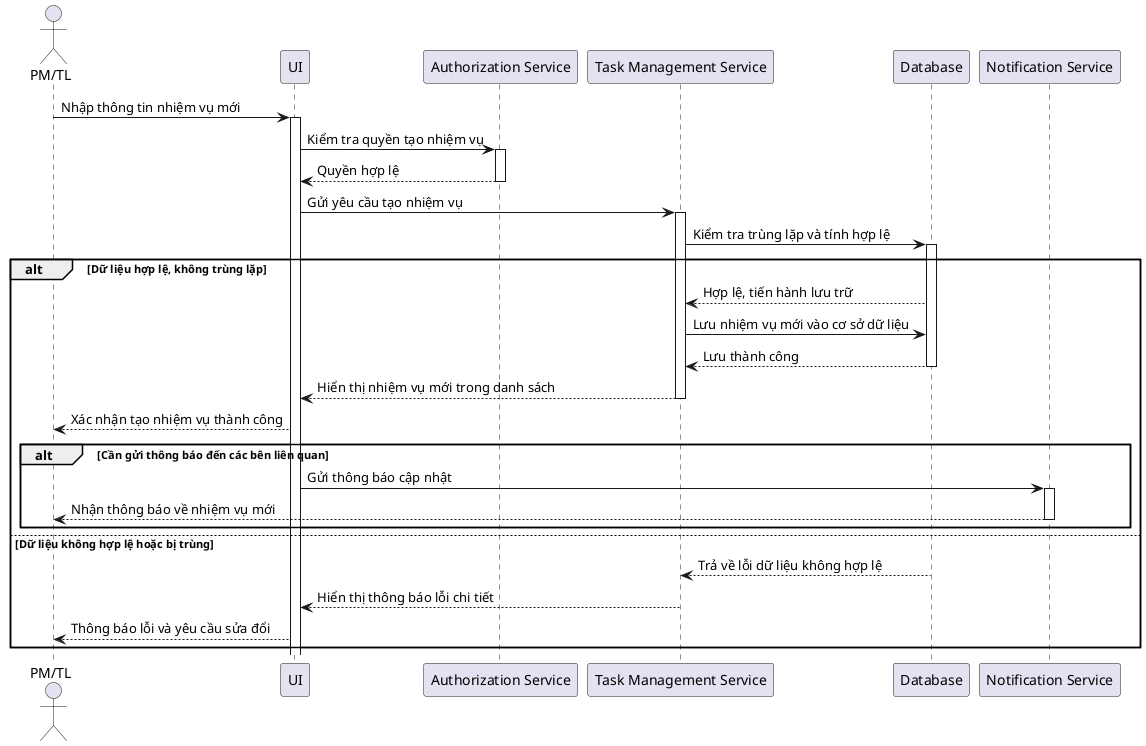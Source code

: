 @startuml
actor "PM/TL" as User

participant "UI" as UI
participant "Authorization Service"
participant "Task Management Service" as System
participant "Database" as DB
participant "Notification Service"

User -> UI: Nhập thông tin nhiệm vụ mới
activate UI

UI -> "Authorization Service": Kiểm tra quyền tạo nhiệm vụ
activate "Authorization Service"

"Authorization Service" --> UI: Quyền hợp lệ
deactivate "Authorization Service"

UI -> System: Gửi yêu cầu tạo nhiệm vụ
activate System

System -> DB: Kiểm tra trùng lặp và tính hợp lệ
activate DB

alt Dữ liệu hợp lệ, không trùng lặp
    DB --> System: Hợp lệ, tiến hành lưu trữ
    System -> DB: Lưu nhiệm vụ mới vào cơ sở dữ liệu
    DB --> System: Lưu thành công
    deactivate DB

    System --> UI: Hiển thị nhiệm vụ mới trong danh sách
    deactivate System
    UI --> User: Xác nhận tạo nhiệm vụ thành công

    alt Cần gửi thông báo đến các bên liên quan
        UI -> "Notification Service": Gửi thông báo cập nhật
        activate "Notification Service"
        "Notification Service" --> User: Nhận thông báo về nhiệm vụ mới
        deactivate "Notification Service"
    end

else Dữ liệu không hợp lệ hoặc bị trùng
    DB --> System: Trả về lỗi dữ liệu không hợp lệ
    deactivate DB

    System --> UI: Hiển thị thông báo lỗi chi tiết
    deactivate System
    UI --> User: Thông báo lỗi và yêu cầu sửa đổi
end

@enduml
